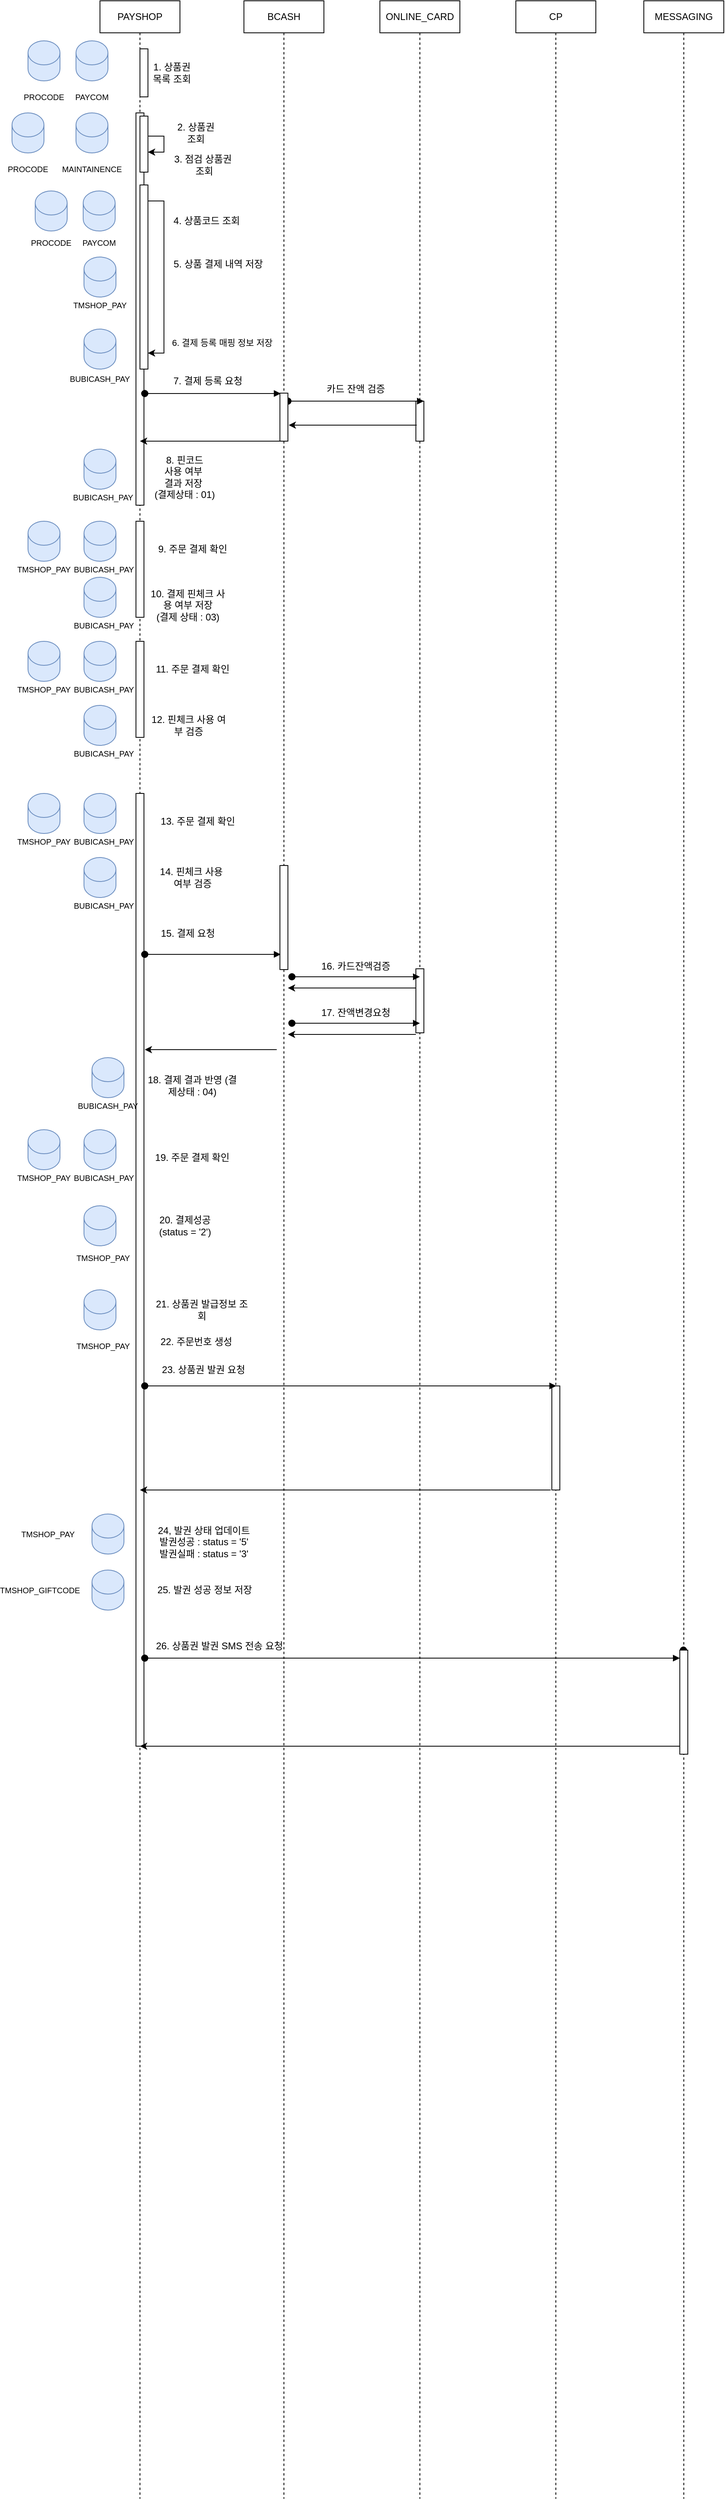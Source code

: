 <mxfile version="24.7.10">
  <diagram name="Page-1" id="2YBvvXClWsGukQMizWep">
    <mxGraphModel dx="1793" dy="975" grid="1" gridSize="10" guides="1" tooltips="1" connect="1" arrows="1" fold="1" page="1" pageScale="1" pageWidth="1654" pageHeight="2336" math="0" shadow="0">
      <root>
        <mxCell id="0" />
        <mxCell id="1" parent="0" />
        <mxCell id="aM9ryv3xv72pqoxQDRHE-1" value="PAYSHOP" style="shape=umlLifeline;perimeter=lifelinePerimeter;whiteSpace=wrap;html=1;container=0;dropTarget=0;collapsible=0;recursiveResize=0;outlineConnect=0;portConstraint=eastwest;newEdgeStyle={&quot;edgeStyle&quot;:&quot;elbowEdgeStyle&quot;,&quot;elbow&quot;:&quot;vertical&quot;,&quot;curved&quot;:0,&quot;rounded&quot;:0};" parent="1" vertex="1">
          <mxGeometry x="250" y="40" width="100" height="3120" as="geometry" />
        </mxCell>
        <mxCell id="yCdEPDMY8eZc63eLfSou-35" value="" style="html=1;points=[];perimeter=orthogonalPerimeter;outlineConnect=0;targetShapes=umlLifeline;portConstraint=eastwest;newEdgeStyle={&quot;edgeStyle&quot;:&quot;elbowEdgeStyle&quot;,&quot;elbow&quot;:&quot;vertical&quot;,&quot;curved&quot;:0,&quot;rounded&quot;:0};" vertex="1" parent="aM9ryv3xv72pqoxQDRHE-1">
          <mxGeometry x="45" y="140" width="10" height="490" as="geometry" />
        </mxCell>
        <mxCell id="aM9ryv3xv72pqoxQDRHE-4" value="" style="html=1;points=[];perimeter=orthogonalPerimeter;outlineConnect=0;targetShapes=umlLifeline;portConstraint=eastwest;newEdgeStyle={&quot;edgeStyle&quot;:&quot;elbowEdgeStyle&quot;,&quot;elbow&quot;:&quot;vertical&quot;,&quot;curved&quot;:0,&quot;rounded&quot;:0};" parent="aM9ryv3xv72pqoxQDRHE-1" vertex="1">
          <mxGeometry x="50" y="60" width="10" height="60" as="geometry" />
        </mxCell>
        <mxCell id="yCdEPDMY8eZc63eLfSou-82" value="" style="html=1;points=[];perimeter=orthogonalPerimeter;outlineConnect=0;targetShapes=umlLifeline;portConstraint=eastwest;newEdgeStyle={&quot;edgeStyle&quot;:&quot;elbowEdgeStyle&quot;,&quot;elbow&quot;:&quot;vertical&quot;,&quot;curved&quot;:0,&quot;rounded&quot;:0};" vertex="1" parent="aM9ryv3xv72pqoxQDRHE-1">
          <mxGeometry x="50" y="230" width="10" height="230" as="geometry" />
        </mxCell>
        <mxCell id="yCdEPDMY8eZc63eLfSou-92" value="" style="edgeStyle=elbowEdgeStyle;rounded=0;orthogonalLoop=1;jettySize=auto;html=1;elbow=vertical;curved=0;" edge="1" parent="aM9ryv3xv72pqoxQDRHE-1" source="yCdEPDMY8eZc63eLfSou-82" target="yCdEPDMY8eZc63eLfSou-82">
          <mxGeometry relative="1" as="geometry">
            <Array as="points">
              <mxPoint x="80" y="250" />
            </Array>
          </mxGeometry>
        </mxCell>
        <mxCell id="yCdEPDMY8eZc63eLfSou-108" value="" style="html=1;points=[];perimeter=orthogonalPerimeter;outlineConnect=0;targetShapes=umlLifeline;portConstraint=eastwest;newEdgeStyle={&quot;edgeStyle&quot;:&quot;elbowEdgeStyle&quot;,&quot;elbow&quot;:&quot;vertical&quot;,&quot;curved&quot;:0,&quot;rounded&quot;:0};" vertex="1" parent="aM9ryv3xv72pqoxQDRHE-1">
          <mxGeometry x="45" y="650" width="10" height="120" as="geometry" />
        </mxCell>
        <mxCell id="yCdEPDMY8eZc63eLfSou-117" value="" style="html=1;points=[];perimeter=orthogonalPerimeter;outlineConnect=0;targetShapes=umlLifeline;portConstraint=eastwest;newEdgeStyle={&quot;edgeStyle&quot;:&quot;elbowEdgeStyle&quot;,&quot;elbow&quot;:&quot;vertical&quot;,&quot;curved&quot;:0,&quot;rounded&quot;:0};" vertex="1" parent="aM9ryv3xv72pqoxQDRHE-1">
          <mxGeometry x="45" y="800" width="10" height="120" as="geometry" />
        </mxCell>
        <mxCell id="yCdEPDMY8eZc63eLfSou-127" value="" style="html=1;points=[];perimeter=orthogonalPerimeter;outlineConnect=0;targetShapes=umlLifeline;portConstraint=eastwest;newEdgeStyle={&quot;edgeStyle&quot;:&quot;elbowEdgeStyle&quot;,&quot;elbow&quot;:&quot;vertical&quot;,&quot;curved&quot;:0,&quot;rounded&quot;:0};" vertex="1" parent="aM9ryv3xv72pqoxQDRHE-1">
          <mxGeometry x="45" y="990" width="10" height="1190" as="geometry" />
        </mxCell>
        <mxCell id="aM9ryv3xv72pqoxQDRHE-5" value="BCASH" style="shape=umlLifeline;perimeter=lifelinePerimeter;whiteSpace=wrap;html=1;container=0;dropTarget=0;collapsible=0;recursiveResize=0;outlineConnect=0;portConstraint=eastwest;newEdgeStyle={&quot;edgeStyle&quot;:&quot;elbowEdgeStyle&quot;,&quot;elbow&quot;:&quot;vertical&quot;,&quot;curved&quot;:0,&quot;rounded&quot;:0};" parent="1" vertex="1">
          <mxGeometry x="430" y="40" width="100" height="3120" as="geometry" />
        </mxCell>
        <mxCell id="yCdEPDMY8eZc63eLfSou-139" value="" style="html=1;points=[];perimeter=orthogonalPerimeter;outlineConnect=0;targetShapes=umlLifeline;portConstraint=eastwest;newEdgeStyle={&quot;edgeStyle&quot;:&quot;elbowEdgeStyle&quot;,&quot;elbow&quot;:&quot;vertical&quot;,&quot;curved&quot;:0,&quot;rounded&quot;:0};" vertex="1" parent="aM9ryv3xv72pqoxQDRHE-5">
          <mxGeometry x="45" y="1080" width="10" height="130" as="geometry" />
        </mxCell>
        <mxCell id="yCdEPDMY8eZc63eLfSou-5" value="CP" style="shape=umlLifeline;perimeter=lifelinePerimeter;whiteSpace=wrap;html=1;container=0;dropTarget=0;collapsible=0;recursiveResize=0;outlineConnect=0;portConstraint=eastwest;newEdgeStyle={&quot;edgeStyle&quot;:&quot;elbowEdgeStyle&quot;,&quot;elbow&quot;:&quot;vertical&quot;,&quot;curved&quot;:0,&quot;rounded&quot;:0};" vertex="1" parent="1">
          <mxGeometry x="770" y="40" width="100" height="3120" as="geometry" />
        </mxCell>
        <mxCell id="yCdEPDMY8eZc63eLfSou-6" value="" style="html=1;points=[];perimeter=orthogonalPerimeter;outlineConnect=0;targetShapes=umlLifeline;portConstraint=eastwest;newEdgeStyle={&quot;edgeStyle&quot;:&quot;elbowEdgeStyle&quot;,&quot;elbow&quot;:&quot;vertical&quot;,&quot;curved&quot;:0,&quot;rounded&quot;:0};" vertex="1" parent="yCdEPDMY8eZc63eLfSou-5">
          <mxGeometry x="45" y="1730" width="10" height="130" as="geometry" />
        </mxCell>
        <mxCell id="yCdEPDMY8eZc63eLfSou-7" value="ONLINE_CARD" style="shape=umlLifeline;perimeter=lifelinePerimeter;whiteSpace=wrap;html=1;container=0;dropTarget=0;collapsible=0;recursiveResize=0;outlineConnect=0;portConstraint=eastwest;newEdgeStyle={&quot;edgeStyle&quot;:&quot;elbowEdgeStyle&quot;,&quot;elbow&quot;:&quot;vertical&quot;,&quot;curved&quot;:0,&quot;rounded&quot;:0};" vertex="1" parent="1">
          <mxGeometry x="600" y="40" width="100" height="3120" as="geometry" />
        </mxCell>
        <mxCell id="yCdEPDMY8eZc63eLfSou-141" value="" style="html=1;points=[];perimeter=orthogonalPerimeter;outlineConnect=0;targetShapes=umlLifeline;portConstraint=eastwest;newEdgeStyle={&quot;edgeStyle&quot;:&quot;elbowEdgeStyle&quot;,&quot;elbow&quot;:&quot;vertical&quot;,&quot;curved&quot;:0,&quot;rounded&quot;:0};" vertex="1" parent="yCdEPDMY8eZc63eLfSou-7">
          <mxGeometry x="45" y="1209" width="10" height="80" as="geometry" />
        </mxCell>
        <mxCell id="yCdEPDMY8eZc63eLfSou-192" value="" style="html=1;points=[];perimeter=orthogonalPerimeter;outlineConnect=0;targetShapes=umlLifeline;portConstraint=eastwest;newEdgeStyle={&quot;edgeStyle&quot;:&quot;elbowEdgeStyle&quot;,&quot;elbow&quot;:&quot;vertical&quot;,&quot;curved&quot;:0,&quot;rounded&quot;:0};" vertex="1" parent="yCdEPDMY8eZc63eLfSou-7">
          <mxGeometry x="45" y="500" width="10" height="50" as="geometry" />
        </mxCell>
        <mxCell id="yCdEPDMY8eZc63eLfSou-11" value="1. 상품권 목록 조회" style="text;html=1;align=center;verticalAlign=middle;whiteSpace=wrap;rounded=0;" vertex="1" parent="1">
          <mxGeometry x="310" y="115" width="60" height="30" as="geometry" />
        </mxCell>
        <mxCell id="yCdEPDMY8eZc63eLfSou-12" value="" style="shape=cylinder3;whiteSpace=wrap;html=1;boundedLbl=1;backgroundOutline=1;size=15;fillColor=#dae8fc;strokeColor=#6c8ebf;" vertex="1" parent="1">
          <mxGeometry x="220" y="90" width="40" height="50" as="geometry" />
        </mxCell>
        <mxCell id="yCdEPDMY8eZc63eLfSou-13" value="PAYCOM" style="text;html=1;align=center;verticalAlign=middle;whiteSpace=wrap;rounded=0;fontSize=10;" vertex="1" parent="1">
          <mxGeometry x="215" y="147.5" width="50" height="25" as="geometry" />
        </mxCell>
        <mxCell id="yCdEPDMY8eZc63eLfSou-14" value="" style="shape=cylinder3;whiteSpace=wrap;html=1;boundedLbl=1;backgroundOutline=1;size=15;fillColor=#dae8fc;strokeColor=#6c8ebf;" vertex="1" parent="1">
          <mxGeometry x="160" y="90" width="40" height="50" as="geometry" />
        </mxCell>
        <mxCell id="yCdEPDMY8eZc63eLfSou-15" value="PROCODE" style="text;html=1;align=center;verticalAlign=middle;whiteSpace=wrap;rounded=0;fontSize=10;" vertex="1" parent="1">
          <mxGeometry x="160" y="150" width="40" height="20" as="geometry" />
        </mxCell>
        <mxCell id="yCdEPDMY8eZc63eLfSou-25" value="2. 상품권 조회" style="text;html=1;align=center;verticalAlign=middle;whiteSpace=wrap;rounded=0;" vertex="1" parent="1">
          <mxGeometry x="340" y="190" width="60" height="30" as="geometry" />
        </mxCell>
        <mxCell id="yCdEPDMY8eZc63eLfSou-39" value="" style="edgeStyle=elbowEdgeStyle;rounded=0;orthogonalLoop=1;jettySize=auto;html=1;elbow=vertical;curved=0;" edge="1" parent="1" source="yCdEPDMY8eZc63eLfSou-26" target="yCdEPDMY8eZc63eLfSou-26">
          <mxGeometry relative="1" as="geometry" />
        </mxCell>
        <mxCell id="yCdEPDMY8eZc63eLfSou-45" value="&lt;div&gt;3. 점검 상&lt;span style=&quot;background-color: initial;&quot;&gt;품권&amp;nbsp;&lt;/span&gt;&lt;/div&gt;&lt;div&gt;조회&lt;/div&gt;" style="text;html=1;align=center;verticalAlign=middle;whiteSpace=wrap;rounded=0;" vertex="1" parent="1">
          <mxGeometry x="332.75" y="230" width="94.5" height="30" as="geometry" />
        </mxCell>
        <mxCell id="yCdEPDMY8eZc63eLfSou-50" value="" style="edgeStyle=elbowEdgeStyle;rounded=0;orthogonalLoop=1;jettySize=auto;html=1;elbow=vertical;curved=0;" edge="1" parent="1" source="aM9ryv3xv72pqoxQDRHE-4" target="yCdEPDMY8eZc63eLfSou-11">
          <mxGeometry relative="1" as="geometry" />
        </mxCell>
        <mxCell id="yCdEPDMY8eZc63eLfSou-54" value="" style="html=1;verticalAlign=bottom;startArrow=oval;endArrow=block;startSize=8;edgeStyle=elbowEdgeStyle;elbow=vertical;curved=0;rounded=0;" edge="1" parent="1">
          <mxGeometry relative="1" as="geometry">
            <mxPoint x="305.999" y="530.502" as="sourcePoint" />
            <mxPoint x="476" y="530.5" as="targetPoint" />
          </mxGeometry>
        </mxCell>
        <mxCell id="yCdEPDMY8eZc63eLfSou-55" value="" style="endArrow=classic;html=1;rounded=0;" edge="1" parent="1" source="yCdEPDMY8eZc63eLfSou-53">
          <mxGeometry width="50" height="50" relative="1" as="geometry">
            <mxPoint x="469" y="590" as="sourcePoint" />
            <mxPoint x="299.999" y="590" as="targetPoint" />
          </mxGeometry>
        </mxCell>
        <mxCell id="yCdEPDMY8eZc63eLfSou-56" value="7. 결제 등록 요청" style="text;html=1;align=center;verticalAlign=middle;whiteSpace=wrap;rounded=0;" vertex="1" parent="1">
          <mxGeometry x="334.5" y="500" width="100" height="30" as="geometry" />
        </mxCell>
        <mxCell id="yCdEPDMY8eZc63eLfSou-85" value="&lt;div&gt;4. 상품코드 조회&lt;/div&gt;" style="text;html=1;align=center;verticalAlign=middle;whiteSpace=wrap;rounded=0;" vertex="1" parent="1">
          <mxGeometry x="325.5" y="300" width="114.5" height="30" as="geometry" />
        </mxCell>
        <mxCell id="yCdEPDMY8eZc63eLfSou-26" value="" style="html=1;points=[];perimeter=orthogonalPerimeter;outlineConnect=0;targetShapes=umlLifeline;portConstraint=eastwest;newEdgeStyle={&quot;edgeStyle&quot;:&quot;elbowEdgeStyle&quot;,&quot;elbow&quot;:&quot;vertical&quot;,&quot;curved&quot;:0,&quot;rounded&quot;:0};" vertex="1" parent="1">
          <mxGeometry x="300" y="184" width="10" height="70" as="geometry" />
        </mxCell>
        <mxCell id="yCdEPDMY8eZc63eLfSou-94" value="5. 상품 결제 내역 저장" style="text;html=1;align=center;verticalAlign=middle;whiteSpace=wrap;rounded=0;" vertex="1" parent="1">
          <mxGeometry x="332.75" y="354" width="130" height="30" as="geometry" />
        </mxCell>
        <mxCell id="yCdEPDMY8eZc63eLfSou-96" value="&lt;font style=&quot;font-size: 11px;&quot;&gt;6. 결제 등록&amp;nbsp;&lt;span style=&quot;background-color: initial;&quot;&gt;매핑 정보 저장&lt;/span&gt;&lt;/font&gt;" style="text;html=1;align=center;verticalAlign=middle;whiteSpace=wrap;rounded=0;" vertex="1" parent="1">
          <mxGeometry x="274.5" y="452" width="255.5" height="30" as="geometry" />
        </mxCell>
        <mxCell id="yCdEPDMY8eZc63eLfSou-99" value="8. 핀코드&lt;div&gt;사용 여부&amp;nbsp;&lt;/div&gt;&lt;div&gt;결과 저장&amp;nbsp;&lt;/div&gt;&lt;div&gt;(결제상태 : 01)&lt;/div&gt;" style="text;html=1;align=center;verticalAlign=middle;whiteSpace=wrap;rounded=0;" vertex="1" parent="1">
          <mxGeometry x="306" y="620" width="100" height="30" as="geometry" />
        </mxCell>
        <mxCell id="yCdEPDMY8eZc63eLfSou-109" value="9. 주문 결제 확인" style="text;html=1;align=center;verticalAlign=middle;whiteSpace=wrap;rounded=0;" vertex="1" parent="1">
          <mxGeometry x="315.5" y="710" width="100" height="30" as="geometry" />
        </mxCell>
        <mxCell id="yCdEPDMY8eZc63eLfSou-114" value="10. 결제 핀체크 사용 여부 저장&lt;div&gt;(결제 상태 : 03)&lt;/div&gt;" style="text;html=1;align=center;verticalAlign=middle;whiteSpace=wrap;rounded=0;" vertex="1" parent="1">
          <mxGeometry x="310" y="780" width="100" height="30" as="geometry" />
        </mxCell>
        <mxCell id="yCdEPDMY8eZc63eLfSou-119" value="11. 주문 결제 확인" style="text;html=1;align=center;verticalAlign=middle;whiteSpace=wrap;rounded=0;" vertex="1" parent="1">
          <mxGeometry x="315.5" y="860" width="100" height="30" as="geometry" />
        </mxCell>
        <mxCell id="yCdEPDMY8eZc63eLfSou-120" value="" style="shape=cylinder3;whiteSpace=wrap;html=1;boundedLbl=1;backgroundOutline=1;size=15;fillColor=#dae8fc;strokeColor=#6c8ebf;" vertex="1" parent="1">
          <mxGeometry x="230" y="600" width="40" height="50" as="geometry" />
        </mxCell>
        <mxCell id="yCdEPDMY8eZc63eLfSou-126" value="12. 핀체크 사용 여부 검증" style="text;html=1;align=center;verticalAlign=middle;whiteSpace=wrap;rounded=0;" vertex="1" parent="1">
          <mxGeometry x="311" y="930" width="100" height="30" as="geometry" />
        </mxCell>
        <mxCell id="yCdEPDMY8eZc63eLfSou-128" value="13. 주문 결제 확인" style="text;html=1;align=center;verticalAlign=middle;whiteSpace=wrap;rounded=0;" vertex="1" parent="1">
          <mxGeometry x="318.25" y="1050" width="109" height="30" as="geometry" />
        </mxCell>
        <mxCell id="yCdEPDMY8eZc63eLfSou-129" value="14. 핀체크 사용&amp;nbsp;&lt;div&gt;여부 검증&lt;/div&gt;" style="text;html=1;align=center;verticalAlign=middle;whiteSpace=wrap;rounded=0;" vertex="1" parent="1">
          <mxGeometry x="315.5" y="1120" width="100" height="30" as="geometry" />
        </mxCell>
        <mxCell id="yCdEPDMY8eZc63eLfSou-137" value="15. 결제 요청" style="text;html=1;align=center;verticalAlign=middle;whiteSpace=wrap;rounded=0;" vertex="1" parent="1">
          <mxGeometry x="310" y="1190" width="100" height="30" as="geometry" />
        </mxCell>
        <mxCell id="yCdEPDMY8eZc63eLfSou-138" value="" style="html=1;verticalAlign=bottom;startArrow=oval;endArrow=block;startSize=8;edgeStyle=elbowEdgeStyle;elbow=vertical;curved=0;rounded=0;" edge="1" parent="1">
          <mxGeometry relative="1" as="geometry">
            <mxPoint x="305.999" y="1231.002" as="sourcePoint" />
            <mxPoint x="476" y="1231" as="targetPoint" />
          </mxGeometry>
        </mxCell>
        <mxCell id="yCdEPDMY8eZc63eLfSou-142" value="" style="html=1;verticalAlign=bottom;startArrow=oval;endArrow=block;startSize=8;edgeStyle=elbowEdgeStyle;elbow=vertical;curved=0;rounded=0;" edge="1" parent="1">
          <mxGeometry relative="1" as="geometry">
            <mxPoint x="489.999" y="1259.002" as="sourcePoint" />
            <mxPoint x="650" y="1259" as="targetPoint" />
          </mxGeometry>
        </mxCell>
        <mxCell id="yCdEPDMY8eZc63eLfSou-143" value="16. 카드잔액검증" style="text;html=1;align=center;verticalAlign=middle;whiteSpace=wrap;rounded=0;" vertex="1" parent="1">
          <mxGeometry x="520" y="1231" width="100" height="30" as="geometry" />
        </mxCell>
        <mxCell id="yCdEPDMY8eZc63eLfSou-144" value="" style="endArrow=classic;html=1;rounded=0;" edge="1" parent="1">
          <mxGeometry width="50" height="50" relative="1" as="geometry">
            <mxPoint x="645" y="1273" as="sourcePoint" />
            <mxPoint x="485" y="1273" as="targetPoint" />
          </mxGeometry>
        </mxCell>
        <mxCell id="yCdEPDMY8eZc63eLfSou-149" value="" style="html=1;verticalAlign=bottom;startArrow=oval;endArrow=block;startSize=8;edgeStyle=elbowEdgeStyle;elbow=vertical;curved=0;rounded=0;" edge="1" parent="1">
          <mxGeometry relative="1" as="geometry">
            <mxPoint x="489.999" y="1317.002" as="sourcePoint" />
            <mxPoint x="650" y="1317" as="targetPoint" />
          </mxGeometry>
        </mxCell>
        <mxCell id="yCdEPDMY8eZc63eLfSou-150" value="" style="endArrow=classic;html=1;rounded=0;" edge="1" parent="1">
          <mxGeometry width="50" height="50" relative="1" as="geometry">
            <mxPoint x="645" y="1331" as="sourcePoint" />
            <mxPoint x="485" y="1331" as="targetPoint" />
          </mxGeometry>
        </mxCell>
        <mxCell id="yCdEPDMY8eZc63eLfSou-151" value="17. 잔액변경요청" style="text;html=1;align=center;verticalAlign=middle;whiteSpace=wrap;rounded=0;" vertex="1" parent="1">
          <mxGeometry x="520" y="1289" width="100" height="30" as="geometry" />
        </mxCell>
        <mxCell id="yCdEPDMY8eZc63eLfSou-152" value="" style="endArrow=classic;html=1;rounded=0;" edge="1" parent="1">
          <mxGeometry width="50" height="50" relative="1" as="geometry">
            <mxPoint x="471" y="1350" as="sourcePoint" />
            <mxPoint x="306" y="1350" as="targetPoint" />
          </mxGeometry>
        </mxCell>
        <mxCell id="yCdEPDMY8eZc63eLfSou-157" value="" style="shape=cylinder3;whiteSpace=wrap;html=1;boundedLbl=1;backgroundOutline=1;size=15;fillColor=#dae8fc;strokeColor=#6c8ebf;" vertex="1" parent="1">
          <mxGeometry x="240" y="1360" width="40" height="50" as="geometry" />
        </mxCell>
        <mxCell id="yCdEPDMY8eZc63eLfSou-159" value="18. 결제 결과 반영 (결제상태 : 04)" style="text;html=1;align=center;verticalAlign=middle;whiteSpace=wrap;rounded=0;" vertex="1" parent="1">
          <mxGeometry x="306" y="1380" width="119" height="30" as="geometry" />
        </mxCell>
        <mxCell id="yCdEPDMY8eZc63eLfSou-162" value="19. 주문 결제 확인" style="text;html=1;align=center;verticalAlign=middle;whiteSpace=wrap;rounded=0;" vertex="1" parent="1">
          <mxGeometry x="306" y="1470" width="119" height="30" as="geometry" />
        </mxCell>
        <mxCell id="yCdEPDMY8eZc63eLfSou-163" value="20. 결제성공&lt;div&gt;(status = &#39;2&#39;)&lt;/div&gt;" style="text;html=1;align=center;verticalAlign=middle;whiteSpace=wrap;rounded=0;" vertex="1" parent="1">
          <mxGeometry x="296.5" y="1555" width="119" height="30" as="geometry" />
        </mxCell>
        <mxCell id="yCdEPDMY8eZc63eLfSou-164" value="" style="shape=cylinder3;whiteSpace=wrap;html=1;boundedLbl=1;backgroundOutline=1;size=15;fillColor=#dae8fc;strokeColor=#6c8ebf;" vertex="1" parent="1">
          <mxGeometry x="230" y="1545" width="40" height="50" as="geometry" />
        </mxCell>
        <mxCell id="yCdEPDMY8eZc63eLfSou-167" value="21. 상품권 발급정보 조회" style="text;html=1;align=center;verticalAlign=middle;whiteSpace=wrap;rounded=0;" vertex="1" parent="1">
          <mxGeometry x="318.25" y="1660" width="119" height="30" as="geometry" />
        </mxCell>
        <mxCell id="yCdEPDMY8eZc63eLfSou-168" value="22. 주문번호 생성" style="text;html=1;align=center;verticalAlign=middle;whiteSpace=wrap;rounded=0;" vertex="1" parent="1">
          <mxGeometry x="311" y="1700" width="119" height="30" as="geometry" />
        </mxCell>
        <mxCell id="yCdEPDMY8eZc63eLfSou-171" value="" style="html=1;verticalAlign=bottom;startArrow=oval;endArrow=block;startSize=8;edgeStyle=elbowEdgeStyle;elbow=vertical;curved=0;rounded=0;" edge="1" parent="1">
          <mxGeometry relative="1" as="geometry">
            <mxPoint x="305.999" y="1770.002" as="sourcePoint" />
            <mxPoint x="820.5" y="1770" as="targetPoint" />
          </mxGeometry>
        </mxCell>
        <mxCell id="yCdEPDMY8eZc63eLfSou-172" value="23. 상품권 발권 요청" style="text;html=1;align=center;verticalAlign=middle;whiteSpace=wrap;rounded=0;" vertex="1" parent="1">
          <mxGeometry x="319.5" y="1735" width="119" height="30" as="geometry" />
        </mxCell>
        <mxCell id="yCdEPDMY8eZc63eLfSou-174" value="" style="endArrow=classic;html=1;rounded=0;" edge="1" parent="1">
          <mxGeometry width="50" height="50" relative="1" as="geometry">
            <mxPoint x="813.5" y="1900" as="sourcePoint" />
            <mxPoint x="300" y="1900" as="targetPoint" />
          </mxGeometry>
        </mxCell>
        <mxCell id="yCdEPDMY8eZc63eLfSou-175" value="24, 발권 상태 업데이트&lt;div&gt;발권성공 : status = &#39;5&#39;&lt;/div&gt;&lt;div&gt;발권실패 : status = &#39;3&#39;&lt;/div&gt;" style="text;html=1;align=center;verticalAlign=middle;whiteSpace=wrap;rounded=0;" vertex="1" parent="1">
          <mxGeometry x="310" y="1950" width="140" height="30" as="geometry" />
        </mxCell>
        <mxCell id="yCdEPDMY8eZc63eLfSou-176" value="" style="shape=cylinder3;whiteSpace=wrap;html=1;boundedLbl=1;backgroundOutline=1;size=15;fillColor=#dae8fc;strokeColor=#6c8ebf;" vertex="1" parent="1">
          <mxGeometry x="240" y="1930" width="40" height="50" as="geometry" />
        </mxCell>
        <mxCell id="yCdEPDMY8eZc63eLfSou-178" value="TMSHOP_PAY" style="text;html=1;align=center;verticalAlign=middle;whiteSpace=wrap;rounded=0;fontSize=10;" vertex="1" parent="1">
          <mxGeometry x="150" y="1945" width="70" height="20" as="geometry" />
        </mxCell>
        <mxCell id="yCdEPDMY8eZc63eLfSou-179" value="25. 발권 성공 정보 저장" style="text;html=1;align=center;verticalAlign=middle;whiteSpace=wrap;rounded=0;" vertex="1" parent="1">
          <mxGeometry x="311" y="2010" width="140" height="30" as="geometry" />
        </mxCell>
        <mxCell id="yCdEPDMY8eZc63eLfSou-182" value="MESSAGING" style="shape=umlLifeline;perimeter=lifelinePerimeter;whiteSpace=wrap;html=1;container=0;dropTarget=0;collapsible=0;recursiveResize=0;outlineConnect=0;portConstraint=eastwest;newEdgeStyle={&quot;edgeStyle&quot;:&quot;elbowEdgeStyle&quot;,&quot;elbow&quot;:&quot;vertical&quot;,&quot;curved&quot;:0,&quot;rounded&quot;:0};" vertex="1" parent="1">
          <mxGeometry x="930" y="40" width="100" height="3120" as="geometry" />
        </mxCell>
        <mxCell id="yCdEPDMY8eZc63eLfSou-184" value="" style="html=1;verticalAlign=bottom;startArrow=oval;endArrow=block;startSize=8;edgeStyle=elbowEdgeStyle;elbow=vertical;curved=0;rounded=0;" edge="1" parent="1" source="yCdEPDMY8eZc63eLfSou-183">
          <mxGeometry relative="1" as="geometry">
            <mxPoint x="305.999" y="2110.002" as="sourcePoint" />
            <mxPoint x="979.5" y="2110" as="targetPoint" />
          </mxGeometry>
        </mxCell>
        <mxCell id="yCdEPDMY8eZc63eLfSou-187" value="26. 상품권 발권&amp;nbsp;&lt;span style=&quot;background-color: initial;&quot;&gt;SMS 전송 요청&lt;/span&gt;" style="text;html=1;align=center;verticalAlign=middle;whiteSpace=wrap;rounded=0;" vertex="1" parent="1">
          <mxGeometry x="240" y="2080" width="319" height="30" as="geometry" />
        </mxCell>
        <mxCell id="yCdEPDMY8eZc63eLfSou-188" value="" style="shape=cylinder3;whiteSpace=wrap;html=1;boundedLbl=1;backgroundOutline=1;size=15;fillColor=#dae8fc;strokeColor=#6c8ebf;" vertex="1" parent="1">
          <mxGeometry x="240" y="2000" width="40" height="50" as="geometry" />
        </mxCell>
        <mxCell id="yCdEPDMY8eZc63eLfSou-190" value="TMSHOP_GIFTCODE" style="text;html=1;align=center;verticalAlign=middle;whiteSpace=wrap;rounded=0;fontSize=10;" vertex="1" parent="1">
          <mxGeometry x="130" y="2015" width="90" height="20" as="geometry" />
        </mxCell>
        <mxCell id="yCdEPDMY8eZc63eLfSou-191" value="" style="endArrow=classic;html=1;rounded=0;" edge="1" parent="1">
          <mxGeometry width="50" height="50" relative="1" as="geometry">
            <mxPoint x="979.5" y="2220" as="sourcePoint" />
            <mxPoint x="300" y="2220" as="targetPoint" />
          </mxGeometry>
        </mxCell>
        <mxCell id="yCdEPDMY8eZc63eLfSou-193" value="카드 잔액 검증" style="text;html=1;align=center;verticalAlign=middle;whiteSpace=wrap;rounded=0;" vertex="1" parent="1">
          <mxGeometry x="520" y="510" width="100" height="30" as="geometry" />
        </mxCell>
        <mxCell id="yCdEPDMY8eZc63eLfSou-194" value="" style="endArrow=classic;html=1;rounded=0;" edge="1" parent="1">
          <mxGeometry width="50" height="50" relative="1" as="geometry">
            <mxPoint x="646" y="570" as="sourcePoint" />
            <mxPoint x="486" y="570" as="targetPoint" />
          </mxGeometry>
        </mxCell>
        <mxCell id="yCdEPDMY8eZc63eLfSou-196" value="" style="html=1;verticalAlign=bottom;startArrow=oval;endArrow=block;startSize=8;edgeStyle=elbowEdgeStyle;elbow=vertical;curved=0;rounded=0;" edge="1" parent="1">
          <mxGeometry relative="1" as="geometry">
            <mxPoint x="484.999" y="540.002" as="sourcePoint" />
            <mxPoint x="655" y="540" as="targetPoint" />
          </mxGeometry>
        </mxCell>
        <mxCell id="yCdEPDMY8eZc63eLfSou-198" value="" style="shape=cylinder3;whiteSpace=wrap;html=1;boundedLbl=1;backgroundOutline=1;size=15;fillColor=#dae8fc;strokeColor=#6c8ebf;" vertex="1" parent="1">
          <mxGeometry x="140" y="180" width="40" height="50" as="geometry" />
        </mxCell>
        <mxCell id="yCdEPDMY8eZc63eLfSou-199" value="" style="shape=cylinder3;whiteSpace=wrap;html=1;boundedLbl=1;backgroundOutline=1;size=15;fillColor=#dae8fc;strokeColor=#6c8ebf;" vertex="1" parent="1">
          <mxGeometry x="220" y="180" width="40" height="50" as="geometry" />
        </mxCell>
        <mxCell id="yCdEPDMY8eZc63eLfSou-200" value="PROCODE" style="text;html=1;align=center;verticalAlign=middle;whiteSpace=wrap;rounded=0;fontSize=10;" vertex="1" parent="1">
          <mxGeometry x="140" y="240" width="40" height="20" as="geometry" />
        </mxCell>
        <mxCell id="yCdEPDMY8eZc63eLfSou-201" value="MAINTAINENCE" style="text;html=1;align=center;verticalAlign=middle;whiteSpace=wrap;rounded=0;fontSize=10;" vertex="1" parent="1">
          <mxGeometry x="210" y="235" width="60" height="30" as="geometry" />
        </mxCell>
        <mxCell id="yCdEPDMY8eZc63eLfSou-205" value="" style="shape=cylinder3;whiteSpace=wrap;html=1;boundedLbl=1;backgroundOutline=1;size=15;fillColor=#dae8fc;strokeColor=#6c8ebf;" vertex="1" parent="1">
          <mxGeometry x="169" y="277.5" width="40" height="50" as="geometry" />
        </mxCell>
        <mxCell id="yCdEPDMY8eZc63eLfSou-206" value="" style="shape=cylinder3;whiteSpace=wrap;html=1;boundedLbl=1;backgroundOutline=1;size=15;fillColor=#dae8fc;strokeColor=#6c8ebf;" vertex="1" parent="1">
          <mxGeometry x="229" y="277.5" width="40" height="50" as="geometry" />
        </mxCell>
        <mxCell id="yCdEPDMY8eZc63eLfSou-207" value="PROCODE" style="text;html=1;align=center;verticalAlign=middle;whiteSpace=wrap;rounded=0;fontSize=10;" vertex="1" parent="1">
          <mxGeometry x="169" y="331.5" width="40" height="20" as="geometry" />
        </mxCell>
        <mxCell id="yCdEPDMY8eZc63eLfSou-208" value="PAYCOM" style="text;html=1;align=center;verticalAlign=middle;whiteSpace=wrap;rounded=0;fontSize=10;" vertex="1" parent="1">
          <mxGeometry x="224" y="329" width="50" height="25" as="geometry" />
        </mxCell>
        <mxCell id="yCdEPDMY8eZc63eLfSou-209" value="" style="shape=cylinder3;whiteSpace=wrap;html=1;boundedLbl=1;backgroundOutline=1;size=15;fillColor=#dae8fc;strokeColor=#6c8ebf;" vertex="1" parent="1">
          <mxGeometry x="230" y="450" width="40" height="50" as="geometry" />
        </mxCell>
        <mxCell id="yCdEPDMY8eZc63eLfSou-210" value="&lt;font style=&quot;font-size: 10px;&quot;&gt;BUBICASH_PAY&lt;/font&gt;" style="text;html=1;align=center;verticalAlign=middle;whiteSpace=wrap;rounded=0;" vertex="1" parent="1">
          <mxGeometry x="230" y="502" width="40" height="20" as="geometry" />
        </mxCell>
        <mxCell id="yCdEPDMY8eZc63eLfSou-212" value="&lt;font style=&quot;font-size: 10px;&quot;&gt;BUBICASH_PAY&lt;/font&gt;" style="text;html=1;align=center;verticalAlign=middle;whiteSpace=wrap;rounded=0;" vertex="1" parent="1">
          <mxGeometry x="234" y="650" width="40" height="20" as="geometry" />
        </mxCell>
        <mxCell id="yCdEPDMY8eZc63eLfSou-219" value="" style="html=1;verticalAlign=bottom;startArrow=oval;endArrow=block;startSize=8;edgeStyle=elbowEdgeStyle;elbow=vertical;curved=0;rounded=0;" edge="1" parent="1" target="yCdEPDMY8eZc63eLfSou-183">
          <mxGeometry relative="1" as="geometry">
            <mxPoint x="305.999" y="2110.002" as="sourcePoint" />
            <mxPoint x="979.5" y="2110" as="targetPoint" />
          </mxGeometry>
        </mxCell>
        <mxCell id="yCdEPDMY8eZc63eLfSou-183" value="" style="html=1;points=[];perimeter=orthogonalPerimeter;outlineConnect=0;targetShapes=umlLifeline;portConstraint=eastwest;newEdgeStyle={&quot;edgeStyle&quot;:&quot;elbowEdgeStyle&quot;,&quot;elbow&quot;:&quot;vertical&quot;,&quot;curved&quot;:0,&quot;rounded&quot;:0};" vertex="1" parent="1">
          <mxGeometry x="975" y="2100" width="10" height="130" as="geometry" />
        </mxCell>
        <mxCell id="yCdEPDMY8eZc63eLfSou-222" value="" style="shape=cylinder3;whiteSpace=wrap;html=1;boundedLbl=1;backgroundOutline=1;size=15;fillColor=#dae8fc;strokeColor=#6c8ebf;" vertex="1" parent="1">
          <mxGeometry x="160" y="1450" width="40" height="50" as="geometry" />
        </mxCell>
        <mxCell id="yCdEPDMY8eZc63eLfSou-223" value="" style="shape=cylinder3;whiteSpace=wrap;html=1;boundedLbl=1;backgroundOutline=1;size=15;fillColor=#dae8fc;strokeColor=#6c8ebf;" vertex="1" parent="1">
          <mxGeometry x="230" y="1450" width="40" height="50" as="geometry" />
        </mxCell>
        <mxCell id="yCdEPDMY8eZc63eLfSou-227" value="" style="shape=cylinder3;whiteSpace=wrap;html=1;boundedLbl=1;backgroundOutline=1;size=15;fillColor=#dae8fc;strokeColor=#6c8ebf;" vertex="1" parent="1">
          <mxGeometry x="230" y="1650" width="40" height="50" as="geometry" />
        </mxCell>
        <mxCell id="yCdEPDMY8eZc63eLfSou-232" value="TMSHOP_PAY" style="text;html=1;align=center;verticalAlign=middle;whiteSpace=wrap;rounded=0;fontSize=10;" vertex="1" parent="1">
          <mxGeometry x="219" y="1710" width="70" height="20" as="geometry" />
        </mxCell>
        <mxCell id="yCdEPDMY8eZc63eLfSou-233" value="TMSHOP_PAY" style="text;html=1;align=center;verticalAlign=middle;whiteSpace=wrap;rounded=0;fontSize=10;" vertex="1" parent="1">
          <mxGeometry x="219" y="1600" width="70" height="20" as="geometry" />
        </mxCell>
        <mxCell id="yCdEPDMY8eZc63eLfSou-234" value="TMSHOP_PAY" style="text;html=1;align=center;verticalAlign=middle;whiteSpace=wrap;rounded=0;fontSize=10;" vertex="1" parent="1">
          <mxGeometry x="145" y="1500" width="70" height="20" as="geometry" />
        </mxCell>
        <mxCell id="yCdEPDMY8eZc63eLfSou-237" value="&lt;font style=&quot;font-size: 10px;&quot;&gt;BUBICASH_PAY&lt;/font&gt;" style="text;html=1;align=center;verticalAlign=middle;whiteSpace=wrap;rounded=0;" vertex="1" parent="1">
          <mxGeometry x="234.5" y="1500" width="40" height="20" as="geometry" />
        </mxCell>
        <mxCell id="yCdEPDMY8eZc63eLfSou-241" value="&lt;font style=&quot;font-size: 10px;&quot;&gt;BUBICASH_PAY&lt;/font&gt;" style="text;html=1;align=center;verticalAlign=middle;whiteSpace=wrap;rounded=0;" vertex="1" parent="1">
          <mxGeometry x="240" y="1410" width="40" height="20" as="geometry" />
        </mxCell>
        <mxCell id="yCdEPDMY8eZc63eLfSou-245" value="&lt;font style=&quot;font-size: 10px;&quot;&gt;BUBICASH_PAY&lt;/font&gt;" style="text;html=1;align=center;verticalAlign=middle;whiteSpace=wrap;rounded=0;" vertex="1" parent="1">
          <mxGeometry x="234.5" y="1160" width="40" height="20" as="geometry" />
        </mxCell>
        <mxCell id="yCdEPDMY8eZc63eLfSou-247" value="" style="shape=cylinder3;whiteSpace=wrap;html=1;boundedLbl=1;backgroundOutline=1;size=15;fillColor=#dae8fc;strokeColor=#6c8ebf;" vertex="1" parent="1">
          <mxGeometry x="230" y="1110" width="40" height="50" as="geometry" />
        </mxCell>
        <mxCell id="yCdEPDMY8eZc63eLfSou-249" value="" style="shape=cylinder3;whiteSpace=wrap;html=1;boundedLbl=1;backgroundOutline=1;size=15;fillColor=#dae8fc;strokeColor=#6c8ebf;" vertex="1" parent="1">
          <mxGeometry x="230" y="1030" width="40" height="50" as="geometry" />
        </mxCell>
        <mxCell id="yCdEPDMY8eZc63eLfSou-250" value="&lt;font style=&quot;font-size: 10px;&quot;&gt;BUBICASH_PAY&lt;/font&gt;" style="text;html=1;align=center;verticalAlign=middle;whiteSpace=wrap;rounded=0;" vertex="1" parent="1">
          <mxGeometry x="234.5" y="1080" width="40" height="20" as="geometry" />
        </mxCell>
        <mxCell id="yCdEPDMY8eZc63eLfSou-252" value="" style="shape=cylinder3;whiteSpace=wrap;html=1;boundedLbl=1;backgroundOutline=1;size=15;fillColor=#dae8fc;strokeColor=#6c8ebf;" vertex="1" parent="1">
          <mxGeometry x="230" y="840" width="40" height="50" as="geometry" />
        </mxCell>
        <mxCell id="yCdEPDMY8eZc63eLfSou-254" value="" style="shape=cylinder3;whiteSpace=wrap;html=1;boundedLbl=1;backgroundOutline=1;size=15;fillColor=#dae8fc;strokeColor=#6c8ebf;" vertex="1" parent="1">
          <mxGeometry x="230" y="920" width="40" height="50" as="geometry" />
        </mxCell>
        <mxCell id="yCdEPDMY8eZc63eLfSou-255" value="&lt;font style=&quot;font-size: 10px;&quot;&gt;BUBICASH_PAY&lt;/font&gt;" style="text;html=1;align=center;verticalAlign=middle;whiteSpace=wrap;rounded=0;" vertex="1" parent="1">
          <mxGeometry x="234.5" y="970" width="40" height="20" as="geometry" />
        </mxCell>
        <mxCell id="yCdEPDMY8eZc63eLfSou-257" value="&lt;font style=&quot;font-size: 10px;&quot;&gt;BUBICASH_PAY&lt;/font&gt;" style="text;html=1;align=center;verticalAlign=middle;whiteSpace=wrap;rounded=0;" vertex="1" parent="1">
          <mxGeometry x="234.5" y="890" width="40" height="20" as="geometry" />
        </mxCell>
        <mxCell id="yCdEPDMY8eZc63eLfSou-258" value="" style="shape=cylinder3;whiteSpace=wrap;html=1;boundedLbl=1;backgroundOutline=1;size=15;fillColor=#dae8fc;strokeColor=#6c8ebf;" vertex="1" parent="1">
          <mxGeometry x="230" y="760" width="40" height="50" as="geometry" />
        </mxCell>
        <mxCell id="yCdEPDMY8eZc63eLfSou-259" value="&lt;font style=&quot;font-size: 10px;&quot;&gt;BUBICASH_PAY&lt;/font&gt;" style="text;html=1;align=center;verticalAlign=middle;whiteSpace=wrap;rounded=0;" vertex="1" parent="1">
          <mxGeometry x="234.5" y="810" width="40" height="20" as="geometry" />
        </mxCell>
        <mxCell id="yCdEPDMY8eZc63eLfSou-261" value="" style="shape=cylinder3;whiteSpace=wrap;html=1;boundedLbl=1;backgroundOutline=1;size=15;fillColor=#dae8fc;strokeColor=#6c8ebf;" vertex="1" parent="1">
          <mxGeometry x="230" y="690" width="40" height="50" as="geometry" />
        </mxCell>
        <mxCell id="yCdEPDMY8eZc63eLfSou-262" value="" style="shape=cylinder3;whiteSpace=wrap;html=1;boundedLbl=1;backgroundOutline=1;size=15;fillColor=#dae8fc;strokeColor=#6c8ebf;" vertex="1" parent="1">
          <mxGeometry x="160" y="690" width="40" height="50" as="geometry" />
        </mxCell>
        <mxCell id="yCdEPDMY8eZc63eLfSou-263" value="TMSHOP_PAY" style="text;html=1;align=center;verticalAlign=middle;whiteSpace=wrap;rounded=0;fontSize=10;" vertex="1" parent="1">
          <mxGeometry x="145" y="740" width="70" height="20" as="geometry" />
        </mxCell>
        <mxCell id="yCdEPDMY8eZc63eLfSou-264" value="&lt;font style=&quot;font-size: 10px;&quot;&gt;BUBICASH_PAY&lt;/font&gt;" style="text;html=1;align=center;verticalAlign=middle;whiteSpace=wrap;rounded=0;" vertex="1" parent="1">
          <mxGeometry x="234.5" y="740" width="40" height="20" as="geometry" />
        </mxCell>
        <mxCell id="yCdEPDMY8eZc63eLfSou-265" value="" style="shape=cylinder3;whiteSpace=wrap;html=1;boundedLbl=1;backgroundOutline=1;size=15;fillColor=#dae8fc;strokeColor=#6c8ebf;" vertex="1" parent="1">
          <mxGeometry x="160" y="840" width="40" height="50" as="geometry" />
        </mxCell>
        <mxCell id="yCdEPDMY8eZc63eLfSou-266" value="TMSHOP_PAY" style="text;html=1;align=center;verticalAlign=middle;whiteSpace=wrap;rounded=0;fontSize=10;" vertex="1" parent="1">
          <mxGeometry x="145" y="890" width="70" height="20" as="geometry" />
        </mxCell>
        <mxCell id="yCdEPDMY8eZc63eLfSou-267" value="TMSHOP_PAY" style="text;html=1;align=center;verticalAlign=middle;whiteSpace=wrap;rounded=0;fontSize=10;" vertex="1" parent="1">
          <mxGeometry x="145" y="1080" width="70" height="20" as="geometry" />
        </mxCell>
        <mxCell id="yCdEPDMY8eZc63eLfSou-268" value="" style="shape=cylinder3;whiteSpace=wrap;html=1;boundedLbl=1;backgroundOutline=1;size=15;fillColor=#dae8fc;strokeColor=#6c8ebf;" vertex="1" parent="1">
          <mxGeometry x="160" y="1030" width="40" height="50" as="geometry" />
        </mxCell>
        <mxCell id="yCdEPDMY8eZc63eLfSou-269" value="" style="endArrow=classic;html=1;rounded=0;" edge="1" parent="1" target="yCdEPDMY8eZc63eLfSou-53">
          <mxGeometry width="50" height="50" relative="1" as="geometry">
            <mxPoint x="481" y="580" as="sourcePoint" />
            <mxPoint x="305.999" y="580" as="targetPoint" />
          </mxGeometry>
        </mxCell>
        <mxCell id="yCdEPDMY8eZc63eLfSou-53" value="" style="html=1;points=[];perimeter=orthogonalPerimeter;outlineConnect=0;targetShapes=umlLifeline;portConstraint=eastwest;newEdgeStyle={&quot;edgeStyle&quot;:&quot;elbowEdgeStyle&quot;,&quot;elbow&quot;:&quot;vertical&quot;,&quot;curved&quot;:0,&quot;rounded&quot;:0};" vertex="1" parent="1">
          <mxGeometry x="475" y="530" width="10" height="60" as="geometry" />
        </mxCell>
        <mxCell id="yCdEPDMY8eZc63eLfSou-272" value="" style="shape=cylinder3;whiteSpace=wrap;html=1;boundedLbl=1;backgroundOutline=1;size=15;fillColor=#dae8fc;strokeColor=#6c8ebf;" vertex="1" parent="1">
          <mxGeometry x="230" y="360" width="40" height="50" as="geometry" />
        </mxCell>
        <mxCell id="yCdEPDMY8eZc63eLfSou-274" value="TMSHOP_PAY" style="text;html=1;align=center;verticalAlign=middle;whiteSpace=wrap;rounded=0;fontSize=10;" vertex="1" parent="1">
          <mxGeometry x="215" y="410" width="70" height="20" as="geometry" />
        </mxCell>
      </root>
    </mxGraphModel>
  </diagram>
</mxfile>
